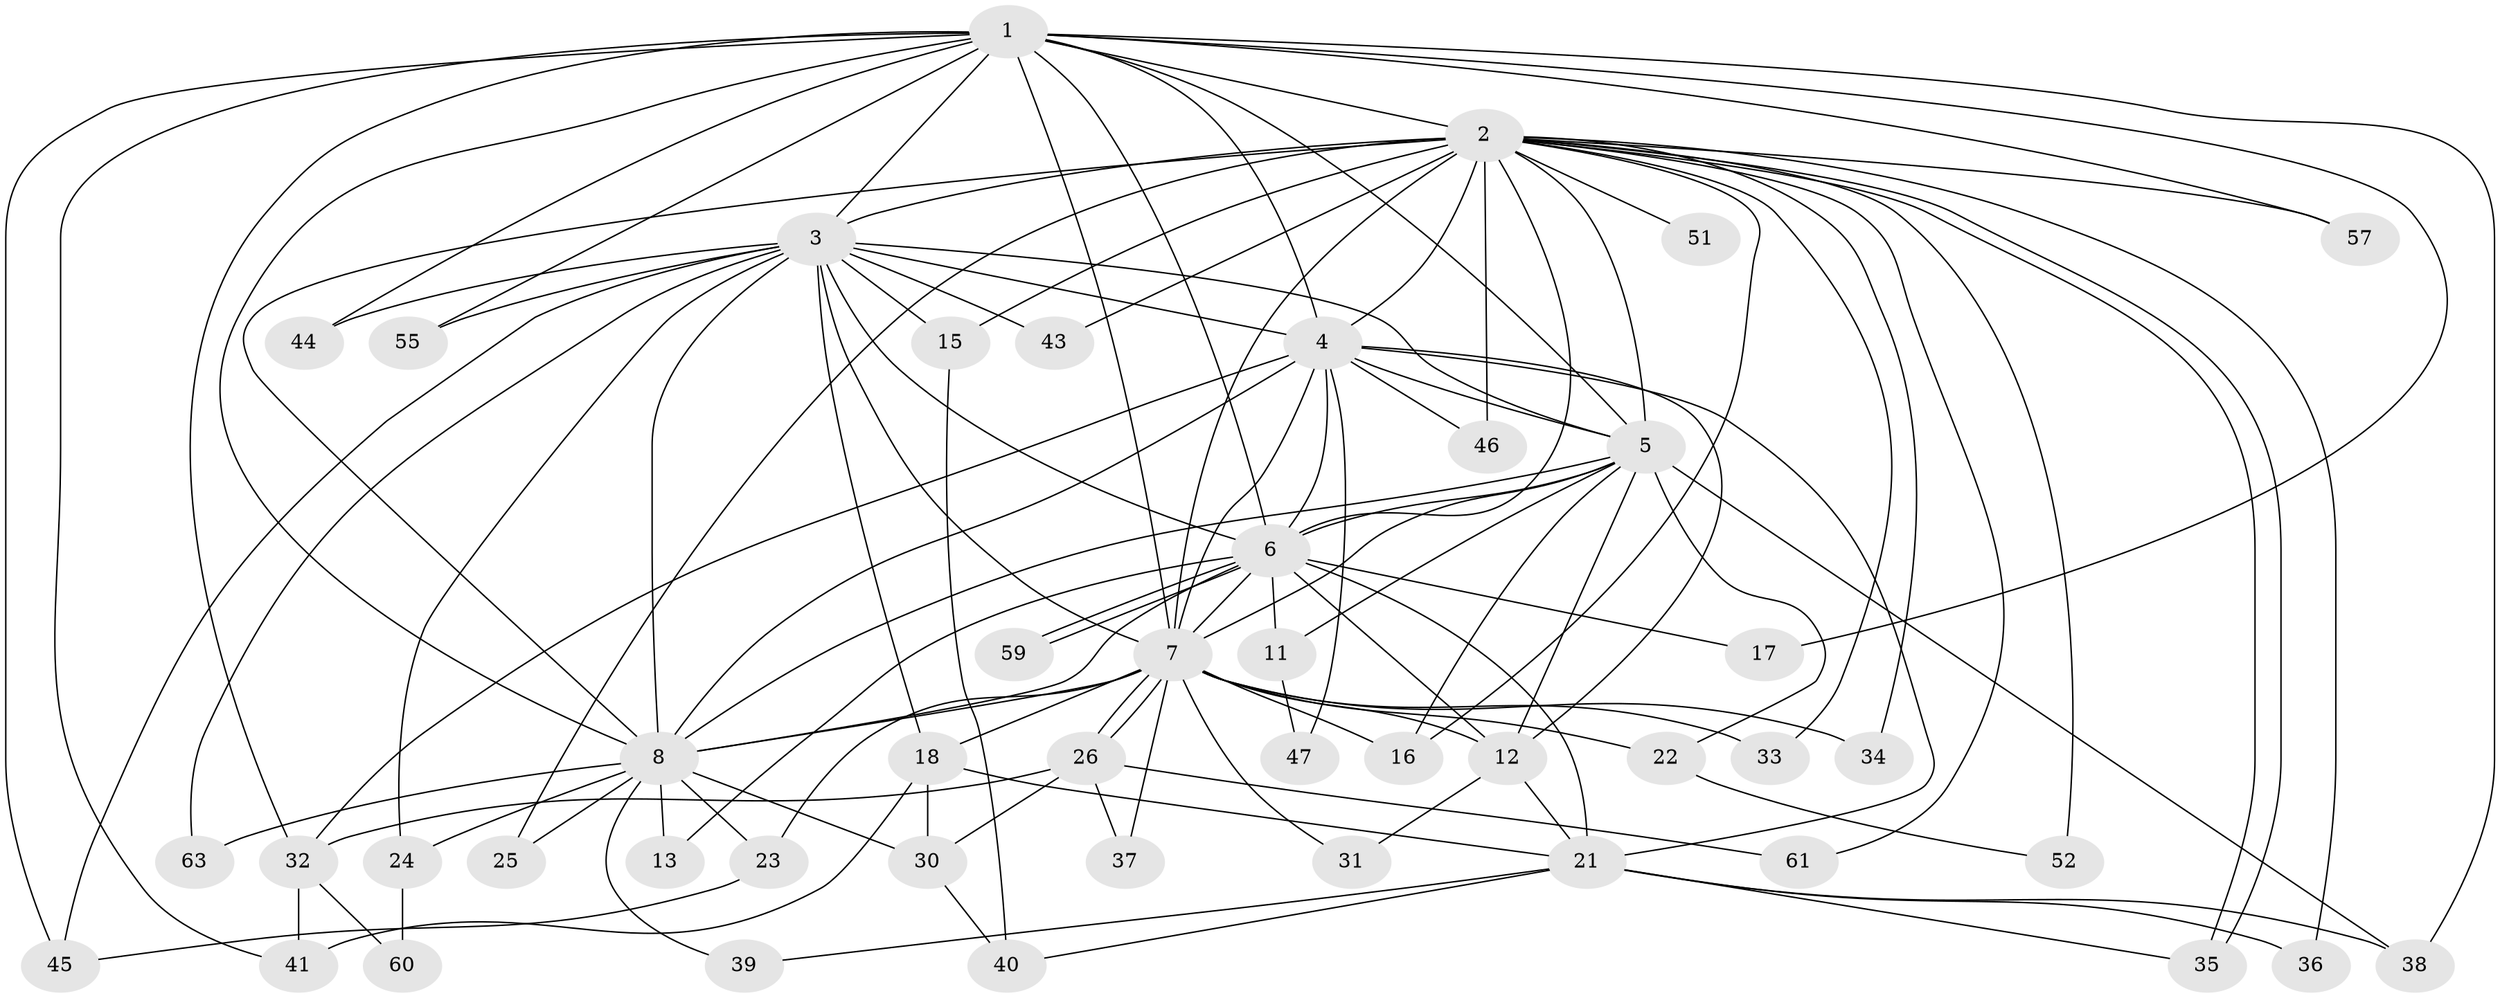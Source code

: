 // original degree distribution, {18: 0.03076923076923077, 19: 0.015384615384615385, 15: 0.046153846153846156, 16: 0.015384615384615385, 22: 0.015384615384615385, 12: 0.015384615384615385, 14: 0.015384615384615385, 3: 0.24615384615384617, 5: 0.046153846153846156, 2: 0.5076923076923077, 9: 0.015384615384615385, 4: 0.03076923076923077}
// Generated by graph-tools (version 1.1) at 2025/41/03/06/25 10:41:37]
// undirected, 46 vertices, 115 edges
graph export_dot {
graph [start="1"]
  node [color=gray90,style=filled];
  1 [super="+29"];
  2 [super="+10"];
  3 [super="+54"];
  4 [super="+19"];
  5 [super="+28"];
  6 [super="+58"];
  7 [super="+14"];
  8 [super="+9"];
  11;
  12 [super="+20"];
  13 [super="+42"];
  15;
  16;
  17;
  18 [super="+27"];
  21 [super="+56"];
  22;
  23;
  24;
  25;
  26 [super="+50"];
  30 [super="+62"];
  31;
  32 [super="+49"];
  33;
  34;
  35 [super="+65"];
  36;
  37;
  38 [super="+53"];
  39;
  40 [super="+64"];
  41;
  43;
  44;
  45 [super="+48"];
  46;
  47;
  51;
  52;
  55;
  57;
  59;
  60;
  61;
  63;
  1 -- 2 [weight=2];
  1 -- 3 [weight=2];
  1 -- 4;
  1 -- 5;
  1 -- 6;
  1 -- 7;
  1 -- 8 [weight=2];
  1 -- 17;
  1 -- 32;
  1 -- 38;
  1 -- 41;
  1 -- 44;
  1 -- 55;
  1 -- 57;
  1 -- 45;
  2 -- 3 [weight=2];
  2 -- 4 [weight=2];
  2 -- 5 [weight=2];
  2 -- 6 [weight=2];
  2 -- 7 [weight=2];
  2 -- 8 [weight=4];
  2 -- 16;
  2 -- 25;
  2 -- 33;
  2 -- 34;
  2 -- 35;
  2 -- 35;
  2 -- 36;
  2 -- 43;
  2 -- 52;
  2 -- 46;
  2 -- 15;
  2 -- 51;
  2 -- 57;
  2 -- 61;
  3 -- 4 [weight=2];
  3 -- 5;
  3 -- 6;
  3 -- 7 [weight=2];
  3 -- 8 [weight=2];
  3 -- 15;
  3 -- 18;
  3 -- 24;
  3 -- 43;
  3 -- 44;
  3 -- 45;
  3 -- 55;
  3 -- 63;
  4 -- 5;
  4 -- 6;
  4 -- 7;
  4 -- 8 [weight=2];
  4 -- 12;
  4 -- 32;
  4 -- 46;
  4 -- 47;
  4 -- 21;
  5 -- 6;
  5 -- 7 [weight=2];
  5 -- 8 [weight=2];
  5 -- 11;
  5 -- 22;
  5 -- 16;
  5 -- 12;
  5 -- 38;
  6 -- 7;
  6 -- 8 [weight=2];
  6 -- 11;
  6 -- 13;
  6 -- 17;
  6 -- 21;
  6 -- 59;
  6 -- 59;
  6 -- 12;
  7 -- 8 [weight=2];
  7 -- 12;
  7 -- 16;
  7 -- 18;
  7 -- 22;
  7 -- 23;
  7 -- 26;
  7 -- 26;
  7 -- 31;
  7 -- 33;
  7 -- 34;
  7 -- 37;
  8 -- 39;
  8 -- 13 [weight=2];
  8 -- 23;
  8 -- 24;
  8 -- 25;
  8 -- 63;
  8 -- 30;
  11 -- 47;
  12 -- 21;
  12 -- 31;
  15 -- 40;
  18 -- 30;
  18 -- 41;
  18 -- 21;
  21 -- 36;
  21 -- 38;
  21 -- 39;
  21 -- 40;
  21 -- 35;
  22 -- 52;
  23 -- 45;
  24 -- 60;
  26 -- 30;
  26 -- 37;
  26 -- 32;
  26 -- 61;
  30 -- 40;
  32 -- 41;
  32 -- 60;
}
